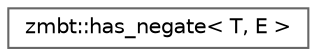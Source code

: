 digraph "Graphical Class Hierarchy"
{
 // LATEX_PDF_SIZE
  bgcolor="transparent";
  edge [fontname=Helvetica,fontsize=10,labelfontname=Helvetica,labelfontsize=10];
  node [fontname=Helvetica,fontsize=10,shape=box,height=0.2,width=0.4];
  rankdir="LR";
  Node0 [id="Node000000",label="zmbt::has_negate\< T, E \>",height=0.2,width=0.4,color="grey40", fillcolor="white", style="filled",URL="$structzmbt_1_1has__negate.html",tooltip=" "];
}
